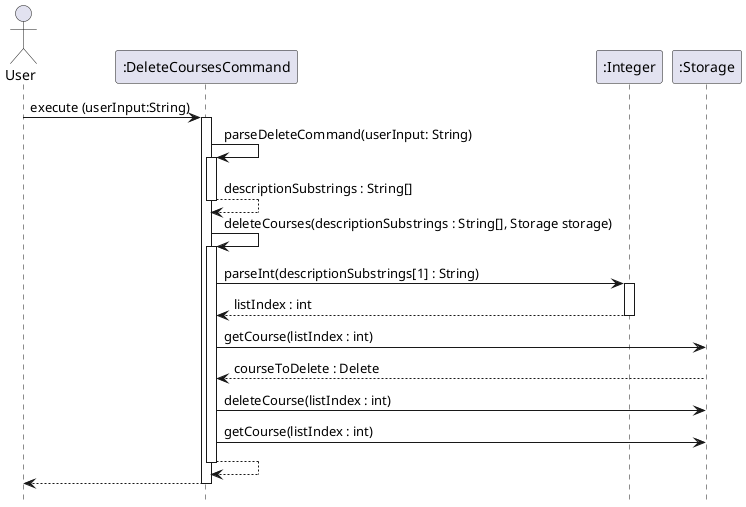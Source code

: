 @startuml
hide footbox

actor User
participant ":DeleteCoursesCommand" as DeleteCoursesCommand
participant ":Integer" as Integer
participant ":Storage" as Storage

User -> DeleteCoursesCommand: execute (userInput:String)
activate DeleteCoursesCommand

DeleteCoursesCommand -> DeleteCoursesCommand: parseDeleteCommand(userInput: String)
activate DeleteCoursesCommand
return descriptionSubstrings : String[]

DeleteCoursesCommand -> DeleteCoursesCommand: deleteCourses(descriptionSubstrings : String[], Storage storage)
activate DeleteCoursesCommand

DeleteCoursesCommand -> Integer: parseInt(descriptionSubstrings[1] : String)
activate Integer
return listIndex : int

DeleteCoursesCommand -> Storage: getCourse(listIndex : int)
Storage --> DeleteCoursesCommand: courseToDelete : Delete
DeleteCoursesCommand -> Storage: deleteCourse(listIndex : int)

DeleteCoursesCommand -> Storage: getCourse(listIndex : int)

DeleteCoursesCommand --> DeleteCoursesCommand
deactivate DeleteCoursesCommand

DeleteCoursesCommand --> User
deactivate DeleteCoursesCommand
@enduml